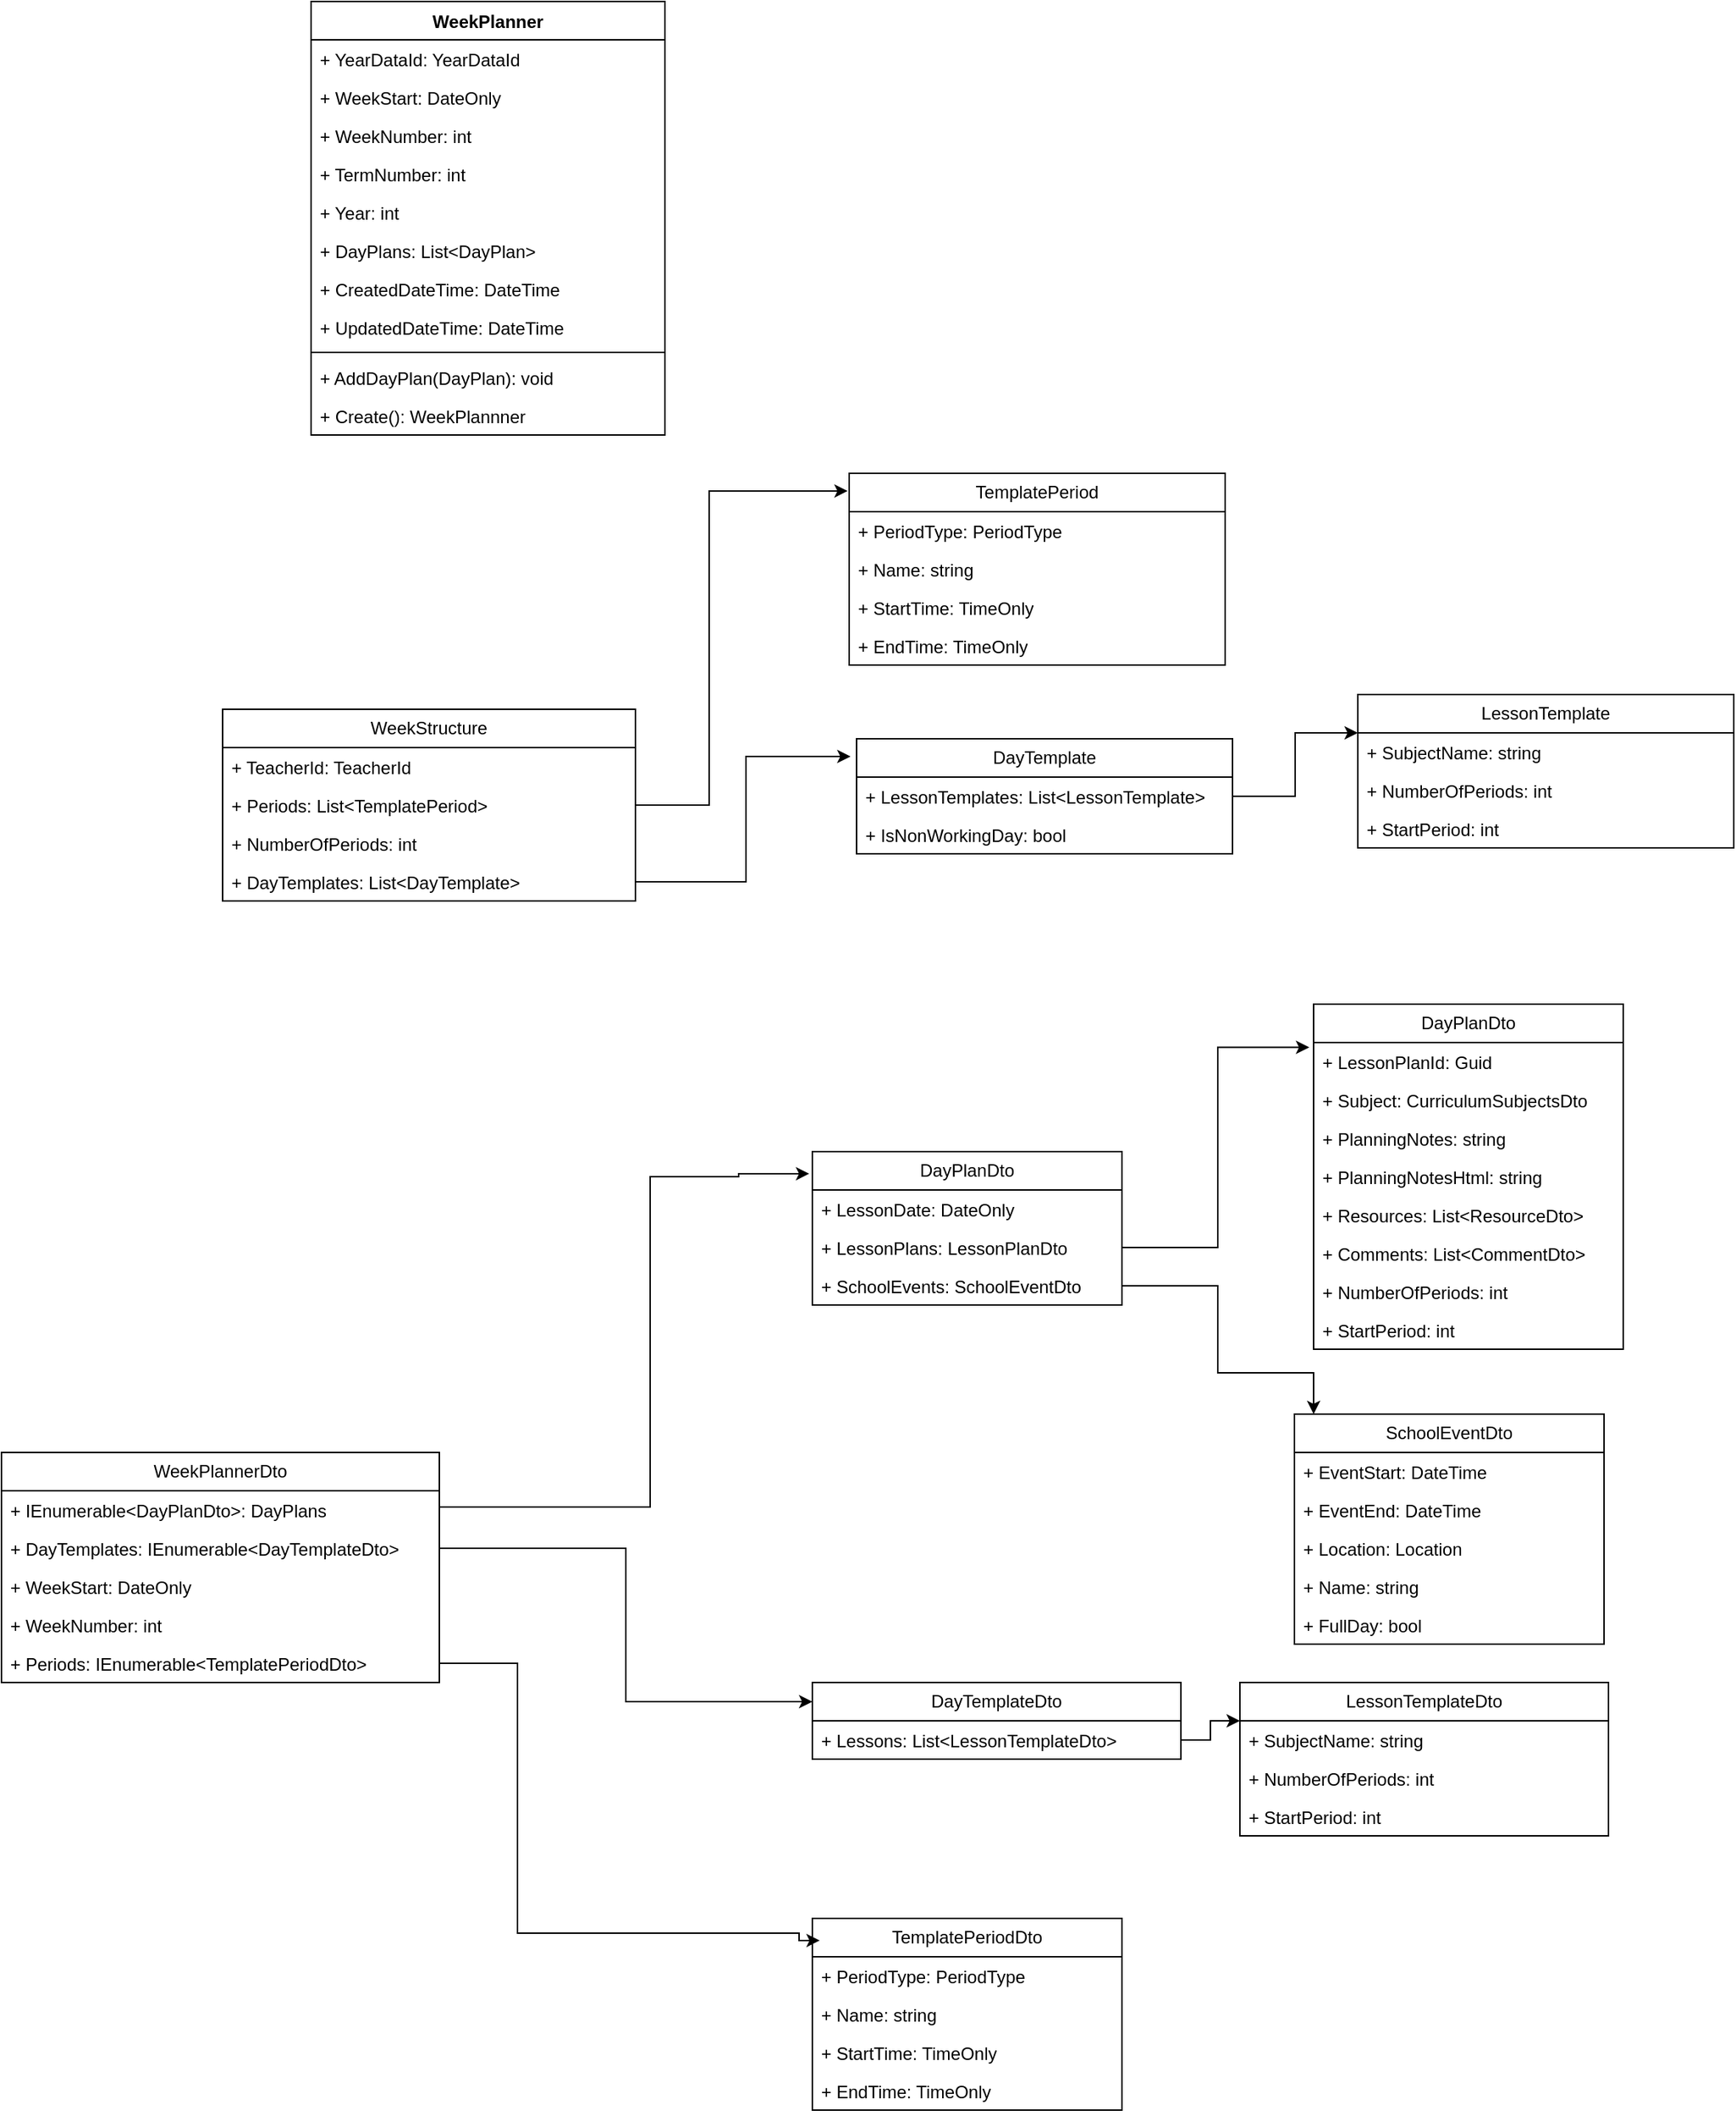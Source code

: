 <mxfile version="24.7.8">
  <diagram id="C5RBs43oDa-KdzZeNtuy" name="Page-1">
    <mxGraphModel dx="2261" dy="3208" grid="1" gridSize="10" guides="1" tooltips="1" connect="1" arrows="1" fold="1" page="1" pageScale="1" pageWidth="827" pageHeight="1169" background="none" math="0" shadow="0">
      <root>
        <mxCell id="WIyWlLk6GJQsqaUBKTNV-0" />
        <mxCell id="WIyWlLk6GJQsqaUBKTNV-1" parent="WIyWlLk6GJQsqaUBKTNV-0" />
        <mxCell id="Qc2noiAiG4QkBvO1eDu0-0" value="WeekPlanner" style="swimlane;fontStyle=1;align=center;verticalAlign=top;childLayout=stackLayout;horizontal=1;startSize=26;horizontalStack=0;resizeParent=1;resizeParentMax=0;resizeLast=0;collapsible=1;marginBottom=0;whiteSpace=wrap;html=1;" parent="WIyWlLk6GJQsqaUBKTNV-1" vertex="1">
          <mxGeometry x="-240" y="-1910" width="240" height="294" as="geometry">
            <mxRectangle x="120" y="90" width="110" height="30" as="alternateBounds" />
          </mxGeometry>
        </mxCell>
        <mxCell id="Qc2noiAiG4QkBvO1eDu0-1" value="+ YearDataId: YearDataId" style="text;strokeColor=none;fillColor=none;align=left;verticalAlign=top;spacingLeft=4;spacingRight=4;overflow=hidden;rotatable=0;points=[[0,0.5],[1,0.5]];portConstraint=eastwest;whiteSpace=wrap;html=1;" parent="Qc2noiAiG4QkBvO1eDu0-0" vertex="1">
          <mxGeometry y="26" width="240" height="26" as="geometry" />
        </mxCell>
        <mxCell id="Qc2noiAiG4QkBvO1eDu0-4" value="+ WeekStart: DateOnly" style="text;strokeColor=none;fillColor=none;align=left;verticalAlign=top;spacingLeft=4;spacingRight=4;overflow=hidden;rotatable=0;points=[[0,0.5],[1,0.5]];portConstraint=eastwest;whiteSpace=wrap;html=1;" parent="Qc2noiAiG4QkBvO1eDu0-0" vertex="1">
          <mxGeometry y="52" width="240" height="26" as="geometry" />
        </mxCell>
        <mxCell id="Qc2noiAiG4QkBvO1eDu0-5" value="+ WeekNumber: int" style="text;strokeColor=none;fillColor=none;align=left;verticalAlign=top;spacingLeft=4;spacingRight=4;overflow=hidden;rotatable=0;points=[[0,0.5],[1,0.5]];portConstraint=eastwest;whiteSpace=wrap;html=1;" parent="Qc2noiAiG4QkBvO1eDu0-0" vertex="1">
          <mxGeometry y="78" width="240" height="26" as="geometry" />
        </mxCell>
        <mxCell id="Qc2noiAiG4QkBvO1eDu0-6" value="+ TermNumber: int" style="text;strokeColor=none;fillColor=none;align=left;verticalAlign=top;spacingLeft=4;spacingRight=4;overflow=hidden;rotatable=0;points=[[0,0.5],[1,0.5]];portConstraint=eastwest;whiteSpace=wrap;html=1;" parent="Qc2noiAiG4QkBvO1eDu0-0" vertex="1">
          <mxGeometry y="104" width="240" height="26" as="geometry" />
        </mxCell>
        <mxCell id="Qc2noiAiG4QkBvO1eDu0-7" value="+ Year: int" style="text;strokeColor=none;fillColor=none;align=left;verticalAlign=top;spacingLeft=4;spacingRight=4;overflow=hidden;rotatable=0;points=[[0,0.5],[1,0.5]];portConstraint=eastwest;whiteSpace=wrap;html=1;" parent="Qc2noiAiG4QkBvO1eDu0-0" vertex="1">
          <mxGeometry y="130" width="240" height="26" as="geometry" />
        </mxCell>
        <mxCell id="Qc2noiAiG4QkBvO1eDu0-8" value="+ DayPlans: List&amp;lt;DayPlan&amp;gt;" style="text;strokeColor=none;fillColor=none;align=left;verticalAlign=top;spacingLeft=4;spacingRight=4;overflow=hidden;rotatable=0;points=[[0,0.5],[1,0.5]];portConstraint=eastwest;whiteSpace=wrap;html=1;" parent="Qc2noiAiG4QkBvO1eDu0-0" vertex="1">
          <mxGeometry y="156" width="240" height="26" as="geometry" />
        </mxCell>
        <mxCell id="Qc2noiAiG4QkBvO1eDu0-9" value="+ CreatedDateTime: DateTime" style="text;strokeColor=none;fillColor=none;align=left;verticalAlign=top;spacingLeft=4;spacingRight=4;overflow=hidden;rotatable=0;points=[[0,0.5],[1,0.5]];portConstraint=eastwest;whiteSpace=wrap;html=1;" parent="Qc2noiAiG4QkBvO1eDu0-0" vertex="1">
          <mxGeometry y="182" width="240" height="26" as="geometry" />
        </mxCell>
        <mxCell id="Qc2noiAiG4QkBvO1eDu0-11" value="+ UpdatedDateTime: DateTime" style="text;strokeColor=none;fillColor=none;align=left;verticalAlign=top;spacingLeft=4;spacingRight=4;overflow=hidden;rotatable=0;points=[[0,0.5],[1,0.5]];portConstraint=eastwest;whiteSpace=wrap;html=1;" parent="Qc2noiAiG4QkBvO1eDu0-0" vertex="1">
          <mxGeometry y="208" width="240" height="26" as="geometry" />
        </mxCell>
        <mxCell id="Qc2noiAiG4QkBvO1eDu0-2" value="" style="line;strokeWidth=1;fillColor=none;align=left;verticalAlign=middle;spacingTop=-1;spacingLeft=3;spacingRight=3;rotatable=0;labelPosition=right;points=[];portConstraint=eastwest;strokeColor=inherit;" parent="Qc2noiAiG4QkBvO1eDu0-0" vertex="1">
          <mxGeometry y="234" width="240" height="8" as="geometry" />
        </mxCell>
        <mxCell id="Qc2noiAiG4QkBvO1eDu0-3" value="+ AddDayPlan(DayPlan): void" style="text;strokeColor=none;fillColor=none;align=left;verticalAlign=top;spacingLeft=4;spacingRight=4;overflow=hidden;rotatable=0;points=[[0,0.5],[1,0.5]];portConstraint=eastwest;whiteSpace=wrap;html=1;" parent="Qc2noiAiG4QkBvO1eDu0-0" vertex="1">
          <mxGeometry y="242" width="240" height="26" as="geometry" />
        </mxCell>
        <mxCell id="Qc2noiAiG4QkBvO1eDu0-13" value="+ Create(): WeekPlannner" style="text;strokeColor=none;fillColor=none;align=left;verticalAlign=top;spacingLeft=4;spacingRight=4;overflow=hidden;rotatable=0;points=[[0,0.5],[1,0.5]];portConstraint=eastwest;whiteSpace=wrap;html=1;" parent="Qc2noiAiG4QkBvO1eDu0-0" vertex="1">
          <mxGeometry y="268" width="240" height="26" as="geometry" />
        </mxCell>
        <mxCell id="FH3zNpTS40G8gdx5vfYd-16" value="TemplatePeriodDto" style="swimlane;fontStyle=0;childLayout=stackLayout;horizontal=1;startSize=26;fillColor=none;horizontalStack=0;resizeParent=1;resizeParentMax=0;resizeLast=0;collapsible=1;marginBottom=0;whiteSpace=wrap;html=1;" parent="WIyWlLk6GJQsqaUBKTNV-1" vertex="1">
          <mxGeometry x="100" y="-610" width="210" height="130" as="geometry" />
        </mxCell>
        <mxCell id="FH3zNpTS40G8gdx5vfYd-17" value="+ PeriodType: PeriodType" style="text;strokeColor=none;fillColor=none;align=left;verticalAlign=top;spacingLeft=4;spacingRight=4;overflow=hidden;rotatable=0;points=[[0,0.5],[1,0.5]];portConstraint=eastwest;whiteSpace=wrap;html=1;" parent="FH3zNpTS40G8gdx5vfYd-16" vertex="1">
          <mxGeometry y="26" width="210" height="26" as="geometry" />
        </mxCell>
        <mxCell id="FH3zNpTS40G8gdx5vfYd-18" value="+ Name: string" style="text;strokeColor=none;fillColor=none;align=left;verticalAlign=top;spacingLeft=4;spacingRight=4;overflow=hidden;rotatable=0;points=[[0,0.5],[1,0.5]];portConstraint=eastwest;whiteSpace=wrap;html=1;" parent="FH3zNpTS40G8gdx5vfYd-16" vertex="1">
          <mxGeometry y="52" width="210" height="26" as="geometry" />
        </mxCell>
        <mxCell id="FH3zNpTS40G8gdx5vfYd-19" value="+ StartTime: TimeOnly" style="text;strokeColor=none;fillColor=none;align=left;verticalAlign=top;spacingLeft=4;spacingRight=4;overflow=hidden;rotatable=0;points=[[0,0.5],[1,0.5]];portConstraint=eastwest;whiteSpace=wrap;html=1;" parent="FH3zNpTS40G8gdx5vfYd-16" vertex="1">
          <mxGeometry y="78" width="210" height="26" as="geometry" />
        </mxCell>
        <mxCell id="FH3zNpTS40G8gdx5vfYd-20" value="+ EndTime: TimeOnly" style="text;strokeColor=none;fillColor=none;align=left;verticalAlign=top;spacingLeft=4;spacingRight=4;overflow=hidden;rotatable=0;points=[[0,0.5],[1,0.5]];portConstraint=eastwest;whiteSpace=wrap;html=1;" parent="FH3zNpTS40G8gdx5vfYd-16" vertex="1">
          <mxGeometry y="104" width="210" height="26" as="geometry" />
        </mxCell>
        <mxCell id="FH3zNpTS40G8gdx5vfYd-22" value="DayTemplateDto" style="swimlane;fontStyle=0;childLayout=stackLayout;horizontal=1;startSize=26;fillColor=none;horizontalStack=0;resizeParent=1;resizeParentMax=0;resizeLast=0;collapsible=1;marginBottom=0;whiteSpace=wrap;html=1;" parent="WIyWlLk6GJQsqaUBKTNV-1" vertex="1">
          <mxGeometry x="100" y="-770" width="250" height="52" as="geometry" />
        </mxCell>
        <mxCell id="FH3zNpTS40G8gdx5vfYd-23" value="+ Lessons: List&amp;lt;LessonTemplateDto&amp;gt;" style="text;strokeColor=none;fillColor=none;align=left;verticalAlign=top;spacingLeft=4;spacingRight=4;overflow=hidden;rotatable=0;points=[[0,0.5],[1,0.5]];portConstraint=eastwest;whiteSpace=wrap;html=1;" parent="FH3zNpTS40G8gdx5vfYd-22" vertex="1">
          <mxGeometry y="26" width="250" height="26" as="geometry" />
        </mxCell>
        <mxCell id="FH3zNpTS40G8gdx5vfYd-28" value="LessonTemplateDto" style="swimlane;fontStyle=0;childLayout=stackLayout;horizontal=1;startSize=26;fillColor=none;horizontalStack=0;resizeParent=1;resizeParentMax=0;resizeLast=0;collapsible=1;marginBottom=0;whiteSpace=wrap;html=1;" parent="WIyWlLk6GJQsqaUBKTNV-1" vertex="1">
          <mxGeometry x="390" y="-770" width="250" height="104" as="geometry" />
        </mxCell>
        <mxCell id="FH3zNpTS40G8gdx5vfYd-30" value="+ SubjectName: string" style="text;strokeColor=none;fillColor=none;align=left;verticalAlign=top;spacingLeft=4;spacingRight=4;overflow=hidden;rotatable=0;points=[[0,0.5],[1,0.5]];portConstraint=eastwest;whiteSpace=wrap;html=1;" parent="FH3zNpTS40G8gdx5vfYd-28" vertex="1">
          <mxGeometry y="26" width="250" height="26" as="geometry" />
        </mxCell>
        <mxCell id="FH3zNpTS40G8gdx5vfYd-31" value="+ NumberOfPeriods: int" style="text;strokeColor=none;fillColor=none;align=left;verticalAlign=top;spacingLeft=4;spacingRight=4;overflow=hidden;rotatable=0;points=[[0,0.5],[1,0.5]];portConstraint=eastwest;whiteSpace=wrap;html=1;" parent="FH3zNpTS40G8gdx5vfYd-28" vertex="1">
          <mxGeometry y="52" width="250" height="26" as="geometry" />
        </mxCell>
        <mxCell id="FH3zNpTS40G8gdx5vfYd-32" value="+ StartPeriod: int" style="text;strokeColor=none;fillColor=none;align=left;verticalAlign=top;spacingLeft=4;spacingRight=4;overflow=hidden;rotatable=0;points=[[0,0.5],[1,0.5]];portConstraint=eastwest;whiteSpace=wrap;html=1;" parent="FH3zNpTS40G8gdx5vfYd-28" vertex="1">
          <mxGeometry y="78" width="250" height="26" as="geometry" />
        </mxCell>
        <mxCell id="FH3zNpTS40G8gdx5vfYd-27" style="edgeStyle=orthogonalEdgeStyle;rounded=0;orthogonalLoop=1;jettySize=auto;html=1;entryX=0;entryY=0.25;entryDx=0;entryDy=0;" parent="WIyWlLk6GJQsqaUBKTNV-1" source="FH3zNpTS40G8gdx5vfYd-23" target="FH3zNpTS40G8gdx5vfYd-28" edge="1">
          <mxGeometry relative="1" as="geometry">
            <mxPoint x="395" y="-680" as="targetPoint" />
          </mxGeometry>
        </mxCell>
        <mxCell id="FH3zNpTS40G8gdx5vfYd-33" value="DayPlanDto" style="swimlane;fontStyle=0;childLayout=stackLayout;horizontal=1;startSize=26;fillColor=none;horizontalStack=0;resizeParent=1;resizeParentMax=0;resizeLast=0;collapsible=1;marginBottom=0;whiteSpace=wrap;html=1;" parent="WIyWlLk6GJQsqaUBKTNV-1" vertex="1">
          <mxGeometry x="100" y="-1130" width="210" height="104" as="geometry" />
        </mxCell>
        <mxCell id="FH3zNpTS40G8gdx5vfYd-34" value="+ LessonDate: DateOnly" style="text;strokeColor=none;fillColor=none;align=left;verticalAlign=top;spacingLeft=4;spacingRight=4;overflow=hidden;rotatable=0;points=[[0,0.5],[1,0.5]];portConstraint=eastwest;whiteSpace=wrap;html=1;" parent="FH3zNpTS40G8gdx5vfYd-33" vertex="1">
          <mxGeometry y="26" width="210" height="26" as="geometry" />
        </mxCell>
        <mxCell id="FH3zNpTS40G8gdx5vfYd-35" value="+ LessonPlans: LessonPlanDto" style="text;strokeColor=none;fillColor=none;align=left;verticalAlign=top;spacingLeft=4;spacingRight=4;overflow=hidden;rotatable=0;points=[[0,0.5],[1,0.5]];portConstraint=eastwest;whiteSpace=wrap;html=1;" parent="FH3zNpTS40G8gdx5vfYd-33" vertex="1">
          <mxGeometry y="52" width="210" height="26" as="geometry" />
        </mxCell>
        <mxCell id="FH3zNpTS40G8gdx5vfYd-36" value="+ SchoolEvents: SchoolEventDto" style="text;strokeColor=none;fillColor=none;align=left;verticalAlign=top;spacingLeft=4;spacingRight=4;overflow=hidden;rotatable=0;points=[[0,0.5],[1,0.5]];portConstraint=eastwest;whiteSpace=wrap;html=1;" parent="FH3zNpTS40G8gdx5vfYd-33" vertex="1">
          <mxGeometry y="78" width="210" height="26" as="geometry" />
        </mxCell>
        <mxCell id="FH3zNpTS40G8gdx5vfYd-57" value="" style="group" parent="WIyWlLk6GJQsqaUBKTNV-1" vertex="1" connectable="0">
          <mxGeometry x="440" y="-1230" width="210" height="234" as="geometry" />
        </mxCell>
        <mxCell id="FH3zNpTS40G8gdx5vfYd-38" value="DayPlanDto" style="swimlane;fontStyle=0;childLayout=stackLayout;horizontal=1;startSize=26;fillColor=none;horizontalStack=0;resizeParent=1;resizeParentMax=0;resizeLast=0;collapsible=1;marginBottom=0;whiteSpace=wrap;html=1;" parent="FH3zNpTS40G8gdx5vfYd-57" vertex="1">
          <mxGeometry width="210" height="234" as="geometry" />
        </mxCell>
        <mxCell id="FH3zNpTS40G8gdx5vfYd-39" value="+ LessonPlanId: Guid" style="text;strokeColor=none;fillColor=none;align=left;verticalAlign=top;spacingLeft=4;spacingRight=4;overflow=hidden;rotatable=0;points=[[0,0.5],[1,0.5]];portConstraint=eastwest;whiteSpace=wrap;html=1;" parent="FH3zNpTS40G8gdx5vfYd-38" vertex="1">
          <mxGeometry y="26" width="210" height="26" as="geometry" />
        </mxCell>
        <mxCell id="FH3zNpTS40G8gdx5vfYd-41" value="+ Subject: CurriculumSubjectsDto" style="text;strokeColor=none;fillColor=none;align=left;verticalAlign=top;spacingLeft=4;spacingRight=4;overflow=hidden;rotatable=0;points=[[0,0.5],[1,0.5]];portConstraint=eastwest;whiteSpace=wrap;html=1;" parent="FH3zNpTS40G8gdx5vfYd-38" vertex="1">
          <mxGeometry y="52" width="210" height="26" as="geometry" />
        </mxCell>
        <mxCell id="FH3zNpTS40G8gdx5vfYd-42" value="+ PlanningNotes: string" style="text;strokeColor=none;fillColor=none;align=left;verticalAlign=top;spacingLeft=4;spacingRight=4;overflow=hidden;rotatable=0;points=[[0,0.5],[1,0.5]];portConstraint=eastwest;whiteSpace=wrap;html=1;" parent="FH3zNpTS40G8gdx5vfYd-38" vertex="1">
          <mxGeometry y="78" width="210" height="26" as="geometry" />
        </mxCell>
        <mxCell id="FH3zNpTS40G8gdx5vfYd-43" value="+ PlanningNotesHtml: string" style="text;strokeColor=none;fillColor=none;align=left;verticalAlign=top;spacingLeft=4;spacingRight=4;overflow=hidden;rotatable=0;points=[[0,0.5],[1,0.5]];portConstraint=eastwest;whiteSpace=wrap;html=1;" parent="FH3zNpTS40G8gdx5vfYd-38" vertex="1">
          <mxGeometry y="104" width="210" height="26" as="geometry" />
        </mxCell>
        <mxCell id="FH3zNpTS40G8gdx5vfYd-44" value="+ Resources: List&amp;lt;ResourceDto&amp;gt;" style="text;strokeColor=none;fillColor=none;align=left;verticalAlign=top;spacingLeft=4;spacingRight=4;overflow=hidden;rotatable=0;points=[[0,0.5],[1,0.5]];portConstraint=eastwest;whiteSpace=wrap;html=1;" parent="FH3zNpTS40G8gdx5vfYd-38" vertex="1">
          <mxGeometry y="130" width="210" height="26" as="geometry" />
        </mxCell>
        <mxCell id="FH3zNpTS40G8gdx5vfYd-45" value="+ Comments: List&amp;lt;CommentDto&amp;gt;" style="text;strokeColor=none;fillColor=none;align=left;verticalAlign=top;spacingLeft=4;spacingRight=4;overflow=hidden;rotatable=0;points=[[0,0.5],[1,0.5]];portConstraint=eastwest;whiteSpace=wrap;html=1;" parent="FH3zNpTS40G8gdx5vfYd-38" vertex="1">
          <mxGeometry y="156" width="210" height="26" as="geometry" />
        </mxCell>
        <mxCell id="FH3zNpTS40G8gdx5vfYd-46" value="+ NumberOfPeriods: int" style="text;strokeColor=none;fillColor=none;align=left;verticalAlign=top;spacingLeft=4;spacingRight=4;overflow=hidden;rotatable=0;points=[[0,0.5],[1,0.5]];portConstraint=eastwest;whiteSpace=wrap;html=1;" parent="FH3zNpTS40G8gdx5vfYd-38" vertex="1">
          <mxGeometry y="182" width="210" height="26" as="geometry" />
        </mxCell>
        <mxCell id="FH3zNpTS40G8gdx5vfYd-47" value="+ StartPeriod: int" style="text;strokeColor=none;fillColor=none;align=left;verticalAlign=top;spacingLeft=4;spacingRight=4;overflow=hidden;rotatable=0;points=[[0,0.5],[1,0.5]];portConstraint=eastwest;whiteSpace=wrap;html=1;" parent="FH3zNpTS40G8gdx5vfYd-38" vertex="1">
          <mxGeometry y="208" width="210" height="26" as="geometry" />
        </mxCell>
        <mxCell id="FH3zNpTS40G8gdx5vfYd-37" style="edgeStyle=orthogonalEdgeStyle;rounded=0;orthogonalLoop=1;jettySize=auto;html=1;entryX=-0.014;entryY=0.125;entryDx=0;entryDy=0;entryPerimeter=0;" parent="FH3zNpTS40G8gdx5vfYd-57" source="FH3zNpTS40G8gdx5vfYd-35" target="FH3zNpTS40G8gdx5vfYd-38" edge="1">
          <mxGeometry relative="1" as="geometry">
            <mxPoint x="-10" y="130" as="targetPoint" />
          </mxGeometry>
        </mxCell>
        <mxCell id="FH3zNpTS40G8gdx5vfYd-58" value="SchoolEventDto" style="swimlane;fontStyle=0;childLayout=stackLayout;horizontal=1;startSize=26;fillColor=none;horizontalStack=0;resizeParent=1;resizeParentMax=0;resizeLast=0;collapsible=1;marginBottom=0;whiteSpace=wrap;html=1;" parent="WIyWlLk6GJQsqaUBKTNV-1" vertex="1">
          <mxGeometry x="427" y="-952" width="210" height="156" as="geometry" />
        </mxCell>
        <mxCell id="FH3zNpTS40G8gdx5vfYd-62" value="+ EventStart: DateTime" style="text;strokeColor=none;fillColor=none;align=left;verticalAlign=top;spacingLeft=4;spacingRight=4;overflow=hidden;rotatable=0;points=[[0,0.5],[1,0.5]];portConstraint=eastwest;whiteSpace=wrap;html=1;" parent="FH3zNpTS40G8gdx5vfYd-58" vertex="1">
          <mxGeometry y="26" width="210" height="26" as="geometry" />
        </mxCell>
        <mxCell id="FH3zNpTS40G8gdx5vfYd-63" value="+ EventEnd: DateTime" style="text;strokeColor=none;fillColor=none;align=left;verticalAlign=top;spacingLeft=4;spacingRight=4;overflow=hidden;rotatable=0;points=[[0,0.5],[1,0.5]];portConstraint=eastwest;whiteSpace=wrap;html=1;" parent="FH3zNpTS40G8gdx5vfYd-58" vertex="1">
          <mxGeometry y="52" width="210" height="26" as="geometry" />
        </mxCell>
        <mxCell id="FH3zNpTS40G8gdx5vfYd-59" value="+ Location: Location" style="text;strokeColor=none;fillColor=none;align=left;verticalAlign=top;spacingLeft=4;spacingRight=4;overflow=hidden;rotatable=0;points=[[0,0.5],[1,0.5]];portConstraint=eastwest;whiteSpace=wrap;html=1;" parent="FH3zNpTS40G8gdx5vfYd-58" vertex="1">
          <mxGeometry y="78" width="210" height="26" as="geometry" />
        </mxCell>
        <mxCell id="FH3zNpTS40G8gdx5vfYd-60" value="+ Name: string" style="text;strokeColor=none;fillColor=none;align=left;verticalAlign=top;spacingLeft=4;spacingRight=4;overflow=hidden;rotatable=0;points=[[0,0.5],[1,0.5]];portConstraint=eastwest;whiteSpace=wrap;html=1;" parent="FH3zNpTS40G8gdx5vfYd-58" vertex="1">
          <mxGeometry y="104" width="210" height="26" as="geometry" />
        </mxCell>
        <mxCell id="FH3zNpTS40G8gdx5vfYd-61" value="+ FullDay: bool" style="text;strokeColor=none;fillColor=none;align=left;verticalAlign=top;spacingLeft=4;spacingRight=4;overflow=hidden;rotatable=0;points=[[0,0.5],[1,0.5]];portConstraint=eastwest;whiteSpace=wrap;html=1;" parent="FH3zNpTS40G8gdx5vfYd-58" vertex="1">
          <mxGeometry y="130" width="210" height="26" as="geometry" />
        </mxCell>
        <mxCell id="FH3zNpTS40G8gdx5vfYd-67" style="edgeStyle=orthogonalEdgeStyle;rounded=0;orthogonalLoop=1;jettySize=auto;html=1;entryX=0.062;entryY=0;entryDx=0;entryDy=0;entryPerimeter=0;" parent="WIyWlLk6GJQsqaUBKTNV-1" source="FH3zNpTS40G8gdx5vfYd-36" edge="1" target="FH3zNpTS40G8gdx5vfYd-58">
          <mxGeometry relative="1" as="geometry">
            <mxPoint x="440" y="-966.74" as="targetPoint" />
            <Array as="points">
              <mxPoint x="375" y="-1039" />
              <mxPoint x="375" y="-980" />
              <mxPoint x="440" y="-980" />
            </Array>
          </mxGeometry>
        </mxCell>
        <mxCell id="FH3zNpTS40G8gdx5vfYd-68" value="WeekPlannerDto" style="swimlane;fontStyle=0;childLayout=stackLayout;horizontal=1;startSize=26;fillColor=none;horizontalStack=0;resizeParent=1;resizeParentMax=0;resizeLast=0;collapsible=1;marginBottom=0;whiteSpace=wrap;html=1;" parent="WIyWlLk6GJQsqaUBKTNV-1" vertex="1">
          <mxGeometry x="-450" y="-926" width="297" height="156" as="geometry" />
        </mxCell>
        <mxCell id="FH3zNpTS40G8gdx5vfYd-69" value="+ IEnumerable&amp;lt;DayPlanDto&amp;gt;: DayPlans" style="text;strokeColor=none;fillColor=none;align=left;verticalAlign=top;spacingLeft=4;spacingRight=4;overflow=hidden;rotatable=0;points=[[0,0.5],[1,0.5]];portConstraint=eastwest;whiteSpace=wrap;html=1;" parent="FH3zNpTS40G8gdx5vfYd-68" vertex="1">
          <mxGeometry y="26" width="297" height="26" as="geometry" />
        </mxCell>
        <mxCell id="FH3zNpTS40G8gdx5vfYd-5" value="+ DayTemplates: IEnumerable&amp;lt;DayTemplateDto&amp;gt;" style="text;strokeColor=none;fillColor=none;align=left;verticalAlign=top;spacingLeft=4;spacingRight=4;overflow=hidden;rotatable=0;points=[[0,0.5],[1,0.5]];portConstraint=eastwest;whiteSpace=wrap;html=1;" parent="FH3zNpTS40G8gdx5vfYd-68" vertex="1">
          <mxGeometry y="52" width="297" height="26" as="geometry" />
        </mxCell>
        <mxCell id="FH3zNpTS40G8gdx5vfYd-71" value="+ WeekStart: DateOnly" style="text;strokeColor=none;fillColor=none;align=left;verticalAlign=top;spacingLeft=4;spacingRight=4;overflow=hidden;rotatable=0;points=[[0,0.5],[1,0.5]];portConstraint=eastwest;whiteSpace=wrap;html=1;" parent="FH3zNpTS40G8gdx5vfYd-68" vertex="1">
          <mxGeometry y="78" width="297" height="26" as="geometry" />
        </mxCell>
        <mxCell id="FH3zNpTS40G8gdx5vfYd-72" value="+ WeekNumber: int" style="text;strokeColor=none;fillColor=none;align=left;verticalAlign=top;spacingLeft=4;spacingRight=4;overflow=hidden;rotatable=0;points=[[0,0.5],[1,0.5]];portConstraint=eastwest;whiteSpace=wrap;html=1;" parent="FH3zNpTS40G8gdx5vfYd-68" vertex="1">
          <mxGeometry y="104" width="297" height="26" as="geometry" />
        </mxCell>
        <mxCell id="FH3zNpTS40G8gdx5vfYd-1" value="+ Periods&lt;span style=&quot;background-color: initial;&quot;&gt;: IEnumerable&amp;lt;TemplatePeriodDto&amp;gt;&lt;/span&gt;" style="text;strokeColor=none;fillColor=none;align=left;verticalAlign=top;spacingLeft=4;spacingRight=4;overflow=hidden;rotatable=0;points=[[0,0.5],[1,0.5]];portConstraint=eastwest;whiteSpace=wrap;html=1;" parent="FH3zNpTS40G8gdx5vfYd-68" vertex="1">
          <mxGeometry y="130" width="297" height="26" as="geometry" />
        </mxCell>
        <mxCell id="FH3zNpTS40G8gdx5vfYd-75" value="WeekStructure" style="swimlane;fontStyle=0;childLayout=stackLayout;horizontal=1;startSize=26;fillColor=none;horizontalStack=0;resizeParent=1;resizeParentMax=0;resizeLast=0;collapsible=1;marginBottom=0;whiteSpace=wrap;html=1;" parent="WIyWlLk6GJQsqaUBKTNV-1" vertex="1">
          <mxGeometry x="-300" y="-1430" width="280" height="130" as="geometry" />
        </mxCell>
        <mxCell id="FH3zNpTS40G8gdx5vfYd-77" value="+ TeacherId: TeacherId" style="text;strokeColor=none;fillColor=none;align=left;verticalAlign=top;spacingLeft=4;spacingRight=4;overflow=hidden;rotatable=0;points=[[0,0.5],[1,0.5]];portConstraint=eastwest;whiteSpace=wrap;html=1;" parent="FH3zNpTS40G8gdx5vfYd-75" vertex="1">
          <mxGeometry y="26" width="280" height="26" as="geometry" />
        </mxCell>
        <mxCell id="FH3zNpTS40G8gdx5vfYd-76" value="+ Periods: List&amp;lt;TemplatePeriod&amp;gt;" style="text;strokeColor=none;fillColor=none;align=left;verticalAlign=top;spacingLeft=4;spacingRight=4;overflow=hidden;rotatable=0;points=[[0,0.5],[1,0.5]];portConstraint=eastwest;whiteSpace=wrap;html=1;" parent="FH3zNpTS40G8gdx5vfYd-75" vertex="1">
          <mxGeometry y="52" width="280" height="26" as="geometry" />
        </mxCell>
        <mxCell id="FH3zNpTS40G8gdx5vfYd-78" value="+ NumberOfPeriods: int" style="text;strokeColor=none;fillColor=none;align=left;verticalAlign=top;spacingLeft=4;spacingRight=4;overflow=hidden;rotatable=0;points=[[0,0.5],[1,0.5]];portConstraint=eastwest;whiteSpace=wrap;html=1;" parent="FH3zNpTS40G8gdx5vfYd-75" vertex="1">
          <mxGeometry y="78" width="280" height="26" as="geometry" />
        </mxCell>
        <mxCell id="FH3zNpTS40G8gdx5vfYd-79" value="+ DayTemplates: List&amp;lt;DayTemplate&amp;gt;" style="text;strokeColor=none;fillColor=none;align=left;verticalAlign=top;spacingLeft=4;spacingRight=4;overflow=hidden;rotatable=0;points=[[0,0.5],[1,0.5]];portConstraint=eastwest;whiteSpace=wrap;html=1;" parent="FH3zNpTS40G8gdx5vfYd-75" vertex="1">
          <mxGeometry y="104" width="280" height="26" as="geometry" />
        </mxCell>
        <mxCell id="FH3zNpTS40G8gdx5vfYd-80" value="TemplatePeriod" style="swimlane;fontStyle=0;childLayout=stackLayout;horizontal=1;startSize=26;fillColor=none;horizontalStack=0;resizeParent=1;resizeParentMax=0;resizeLast=0;collapsible=1;marginBottom=0;whiteSpace=wrap;html=1;" parent="WIyWlLk6GJQsqaUBKTNV-1" vertex="1">
          <mxGeometry x="125" y="-1590" width="255" height="130" as="geometry" />
        </mxCell>
        <mxCell id="FH3zNpTS40G8gdx5vfYd-85" value="+ PeriodType: PeriodType" style="text;strokeColor=none;fillColor=none;align=left;verticalAlign=top;spacingLeft=4;spacingRight=4;overflow=hidden;rotatable=0;points=[[0,0.5],[1,0.5]];portConstraint=eastwest;whiteSpace=wrap;html=1;" parent="FH3zNpTS40G8gdx5vfYd-80" vertex="1">
          <mxGeometry y="26" width="255" height="26" as="geometry" />
        </mxCell>
        <mxCell id="FH3zNpTS40G8gdx5vfYd-81" value="+ Name: string" style="text;strokeColor=none;fillColor=none;align=left;verticalAlign=top;spacingLeft=4;spacingRight=4;overflow=hidden;rotatable=0;points=[[0,0.5],[1,0.5]];portConstraint=eastwest;whiteSpace=wrap;html=1;" parent="FH3zNpTS40G8gdx5vfYd-80" vertex="1">
          <mxGeometry y="52" width="255" height="26" as="geometry" />
        </mxCell>
        <mxCell id="FH3zNpTS40G8gdx5vfYd-82" value="+ StartTime: TimeOnly" style="text;strokeColor=none;fillColor=none;align=left;verticalAlign=top;spacingLeft=4;spacingRight=4;overflow=hidden;rotatable=0;points=[[0,0.5],[1,0.5]];portConstraint=eastwest;whiteSpace=wrap;html=1;" parent="FH3zNpTS40G8gdx5vfYd-80" vertex="1">
          <mxGeometry y="78" width="255" height="26" as="geometry" />
        </mxCell>
        <mxCell id="FH3zNpTS40G8gdx5vfYd-86" value="+ EndTime: TimeOnly" style="text;strokeColor=none;fillColor=none;align=left;verticalAlign=top;spacingLeft=4;spacingRight=4;overflow=hidden;rotatable=0;points=[[0,0.5],[1,0.5]];portConstraint=eastwest;whiteSpace=wrap;html=1;" parent="FH3zNpTS40G8gdx5vfYd-80" vertex="1">
          <mxGeometry y="104" width="255" height="26" as="geometry" />
        </mxCell>
        <mxCell id="FH3zNpTS40G8gdx5vfYd-87" value="DayTemplate" style="swimlane;fontStyle=0;childLayout=stackLayout;horizontal=1;startSize=26;fillColor=none;horizontalStack=0;resizeParent=1;resizeParentMax=0;resizeLast=0;collapsible=1;marginBottom=0;whiteSpace=wrap;html=1;" parent="WIyWlLk6GJQsqaUBKTNV-1" vertex="1">
          <mxGeometry x="130" y="-1410" width="255" height="78" as="geometry" />
        </mxCell>
        <mxCell id="FH3zNpTS40G8gdx5vfYd-88" value="+ LessonTemplates: List&amp;lt;LessonTemplate&amp;gt;" style="text;strokeColor=none;fillColor=none;align=left;verticalAlign=top;spacingLeft=4;spacingRight=4;overflow=hidden;rotatable=0;points=[[0,0.5],[1,0.5]];portConstraint=eastwest;whiteSpace=wrap;html=1;" parent="FH3zNpTS40G8gdx5vfYd-87" vertex="1">
          <mxGeometry y="26" width="255" height="26" as="geometry" />
        </mxCell>
        <mxCell id="FH3zNpTS40G8gdx5vfYd-89" value="+ IsNonWorkingDay: bool" style="text;strokeColor=none;fillColor=none;align=left;verticalAlign=top;spacingLeft=4;spacingRight=4;overflow=hidden;rotatable=0;points=[[0,0.5],[1,0.5]];portConstraint=eastwest;whiteSpace=wrap;html=1;" parent="FH3zNpTS40G8gdx5vfYd-87" vertex="1">
          <mxGeometry y="52" width="255" height="26" as="geometry" />
        </mxCell>
        <mxCell id="FH3zNpTS40G8gdx5vfYd-92" style="edgeStyle=orthogonalEdgeStyle;rounded=0;orthogonalLoop=1;jettySize=auto;html=1;exitX=1;exitY=0.5;exitDx=0;exitDy=0;entryX=-0.016;entryY=0.154;entryDx=0;entryDy=0;entryPerimeter=0;" parent="WIyWlLk6GJQsqaUBKTNV-1" source="FH3zNpTS40G8gdx5vfYd-79" target="FH3zNpTS40G8gdx5vfYd-87" edge="1">
          <mxGeometry relative="1" as="geometry">
            <Array as="points">
              <mxPoint x="55" y="-1313" />
              <mxPoint x="55" y="-1398" />
            </Array>
          </mxGeometry>
        </mxCell>
        <mxCell id="FH3zNpTS40G8gdx5vfYd-93" value="LessonTemplate" style="swimlane;fontStyle=0;childLayout=stackLayout;horizontal=1;startSize=26;fillColor=none;horizontalStack=0;resizeParent=1;resizeParentMax=0;resizeLast=0;collapsible=1;marginBottom=0;whiteSpace=wrap;html=1;" parent="WIyWlLk6GJQsqaUBKTNV-1" vertex="1">
          <mxGeometry x="470" y="-1440" width="255" height="104" as="geometry" />
        </mxCell>
        <mxCell id="FH3zNpTS40G8gdx5vfYd-94" value="+ SubjectName: string" style="text;strokeColor=none;fillColor=none;align=left;verticalAlign=top;spacingLeft=4;spacingRight=4;overflow=hidden;rotatable=0;points=[[0,0.5],[1,0.5]];portConstraint=eastwest;whiteSpace=wrap;html=1;" parent="FH3zNpTS40G8gdx5vfYd-93" vertex="1">
          <mxGeometry y="26" width="255" height="26" as="geometry" />
        </mxCell>
        <mxCell id="FH3zNpTS40G8gdx5vfYd-95" value="+ NumberOfPeriods: int" style="text;strokeColor=none;fillColor=none;align=left;verticalAlign=top;spacingLeft=4;spacingRight=4;overflow=hidden;rotatable=0;points=[[0,0.5],[1,0.5]];portConstraint=eastwest;whiteSpace=wrap;html=1;" parent="FH3zNpTS40G8gdx5vfYd-93" vertex="1">
          <mxGeometry y="52" width="255" height="26" as="geometry" />
        </mxCell>
        <mxCell id="FH3zNpTS40G8gdx5vfYd-97" value="+ StartPeriod: int" style="text;strokeColor=none;fillColor=none;align=left;verticalAlign=top;spacingLeft=4;spacingRight=4;overflow=hidden;rotatable=0;points=[[0,0.5],[1,0.5]];portConstraint=eastwest;whiteSpace=wrap;html=1;" parent="FH3zNpTS40G8gdx5vfYd-93" vertex="1">
          <mxGeometry y="78" width="255" height="26" as="geometry" />
        </mxCell>
        <mxCell id="FH3zNpTS40G8gdx5vfYd-96" style="edgeStyle=orthogonalEdgeStyle;rounded=0;orthogonalLoop=1;jettySize=auto;html=1;exitX=1;exitY=0.5;exitDx=0;exitDy=0;entryX=0;entryY=0.25;entryDx=0;entryDy=0;" parent="WIyWlLk6GJQsqaUBKTNV-1" source="FH3zNpTS40G8gdx5vfYd-88" target="FH3zNpTS40G8gdx5vfYd-93" edge="1">
          <mxGeometry relative="1" as="geometry" />
        </mxCell>
        <mxCell id="FH3zNpTS40G8gdx5vfYd-98" style="edgeStyle=orthogonalEdgeStyle;rounded=0;orthogonalLoop=1;jettySize=auto;html=1;exitX=1;exitY=0.5;exitDx=0;exitDy=0;entryX=-0.004;entryY=0.092;entryDx=0;entryDy=0;entryPerimeter=0;" parent="WIyWlLk6GJQsqaUBKTNV-1" source="FH3zNpTS40G8gdx5vfYd-76" target="FH3zNpTS40G8gdx5vfYd-80" edge="1">
          <mxGeometry relative="1" as="geometry">
            <Array as="points">
              <mxPoint x="30" y="-1365" />
              <mxPoint x="30" y="-1578" />
            </Array>
          </mxGeometry>
        </mxCell>
        <mxCell id="FH3zNpTS40G8gdx5vfYd-103" style="edgeStyle=orthogonalEdgeStyle;rounded=0;orthogonalLoop=1;jettySize=auto;html=1;exitX=1;exitY=0.5;exitDx=0;exitDy=0;entryX=0;entryY=0.25;entryDx=0;entryDy=0;" parent="WIyWlLk6GJQsqaUBKTNV-1" source="FH3zNpTS40G8gdx5vfYd-5" target="FH3zNpTS40G8gdx5vfYd-22" edge="1">
          <mxGeometry relative="1" as="geometry" />
        </mxCell>
        <mxCell id="FH3zNpTS40G8gdx5vfYd-104" style="edgeStyle=orthogonalEdgeStyle;rounded=0;orthogonalLoop=1;jettySize=auto;html=1;exitX=1;exitY=0.5;exitDx=0;exitDy=0;entryX=-0.01;entryY=0.163;entryDx=0;entryDy=0;entryPerimeter=0;" parent="WIyWlLk6GJQsqaUBKTNV-1" edge="1">
          <mxGeometry relative="1" as="geometry">
            <mxPoint x="-153" y="-889" as="sourcePoint" />
            <mxPoint x="97.9" y="-1115.048" as="targetPoint" />
            <Array as="points">
              <mxPoint x="-10" y="-889" />
              <mxPoint x="-10" y="-1113" />
              <mxPoint x="50" y="-1113" />
              <mxPoint x="50" y="-1115" />
            </Array>
          </mxGeometry>
        </mxCell>
        <mxCell id="FH3zNpTS40G8gdx5vfYd-105" style="edgeStyle=orthogonalEdgeStyle;rounded=0;orthogonalLoop=1;jettySize=auto;html=1;exitX=1;exitY=0.5;exitDx=0;exitDy=0;entryX=0.024;entryY=0.115;entryDx=0;entryDy=0;entryPerimeter=0;" parent="WIyWlLk6GJQsqaUBKTNV-1" source="FH3zNpTS40G8gdx5vfYd-1" target="FH3zNpTS40G8gdx5vfYd-16" edge="1">
          <mxGeometry relative="1" as="geometry">
            <mxPoint x="90" y="-600" as="targetPoint" />
            <Array as="points">
              <mxPoint x="-100" y="-783" />
              <mxPoint x="-100" y="-600" />
              <mxPoint x="91" y="-600" />
              <mxPoint x="91" y="-595" />
            </Array>
          </mxGeometry>
        </mxCell>
      </root>
    </mxGraphModel>
  </diagram>
</mxfile>
